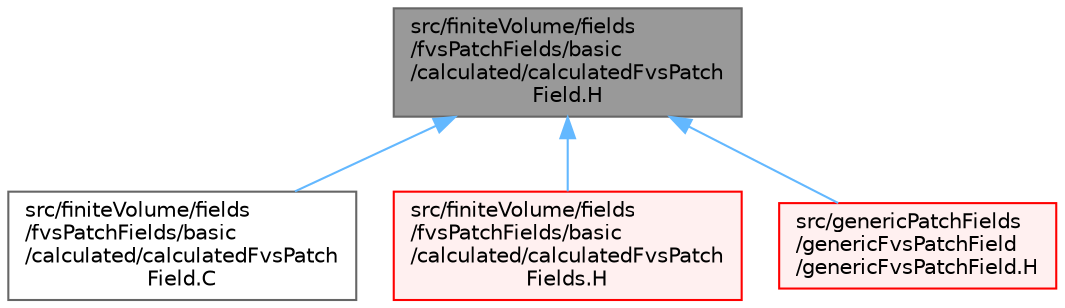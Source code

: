 digraph "src/finiteVolume/fields/fvsPatchFields/basic/calculated/calculatedFvsPatchField.H"
{
 // LATEX_PDF_SIZE
  bgcolor="transparent";
  edge [fontname=Helvetica,fontsize=10,labelfontname=Helvetica,labelfontsize=10];
  node [fontname=Helvetica,fontsize=10,shape=box,height=0.2,width=0.4];
  Node1 [id="Node000001",label="src/finiteVolume/fields\l/fvsPatchFields/basic\l/calculated/calculatedFvsPatch\lField.H",height=0.2,width=0.4,color="gray40", fillcolor="grey60", style="filled", fontcolor="black",tooltip=" "];
  Node1 -> Node2 [id="edge1_Node000001_Node000002",dir="back",color="steelblue1",style="solid",tooltip=" "];
  Node2 [id="Node000002",label="src/finiteVolume/fields\l/fvsPatchFields/basic\l/calculated/calculatedFvsPatch\lField.C",height=0.2,width=0.4,color="grey40", fillcolor="white", style="filled",URL="$calculatedFvsPatchField_8C.html",tooltip=" "];
  Node1 -> Node3 [id="edge2_Node000001_Node000003",dir="back",color="steelblue1",style="solid",tooltip=" "];
  Node3 [id="Node000003",label="src/finiteVolume/fields\l/fvsPatchFields/basic\l/calculated/calculatedFvsPatch\lFields.H",height=0.2,width=0.4,color="red", fillcolor="#FFF0F0", style="filled",URL="$calculatedFvsPatchFields_8H.html",tooltip=" "];
  Node1 -> Node1055 [id="edge3_Node000001_Node001055",dir="back",color="steelblue1",style="solid",tooltip=" "];
  Node1055 [id="Node001055",label="src/genericPatchFields\l/genericFvsPatchField\l/genericFvsPatchField.H",height=0.2,width=0.4,color="red", fillcolor="#FFF0F0", style="filled",URL="$genericFvsPatchField_8H.html",tooltip=" "];
}
